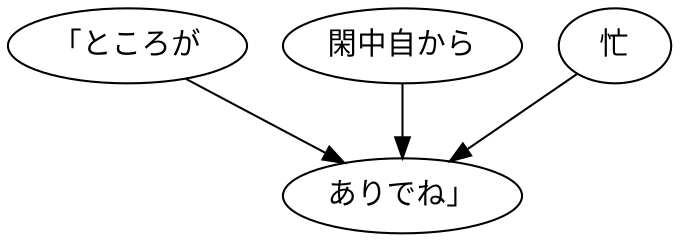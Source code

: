 digraph graph6009 {
	node0 [label="「ところが"];
	node1 [label="閑中自から"];
	node2 [label="忙"];
	node3 [label="ありでね」"];
	node0 -> node3;
	node1 -> node3;
	node2 -> node3;
}
